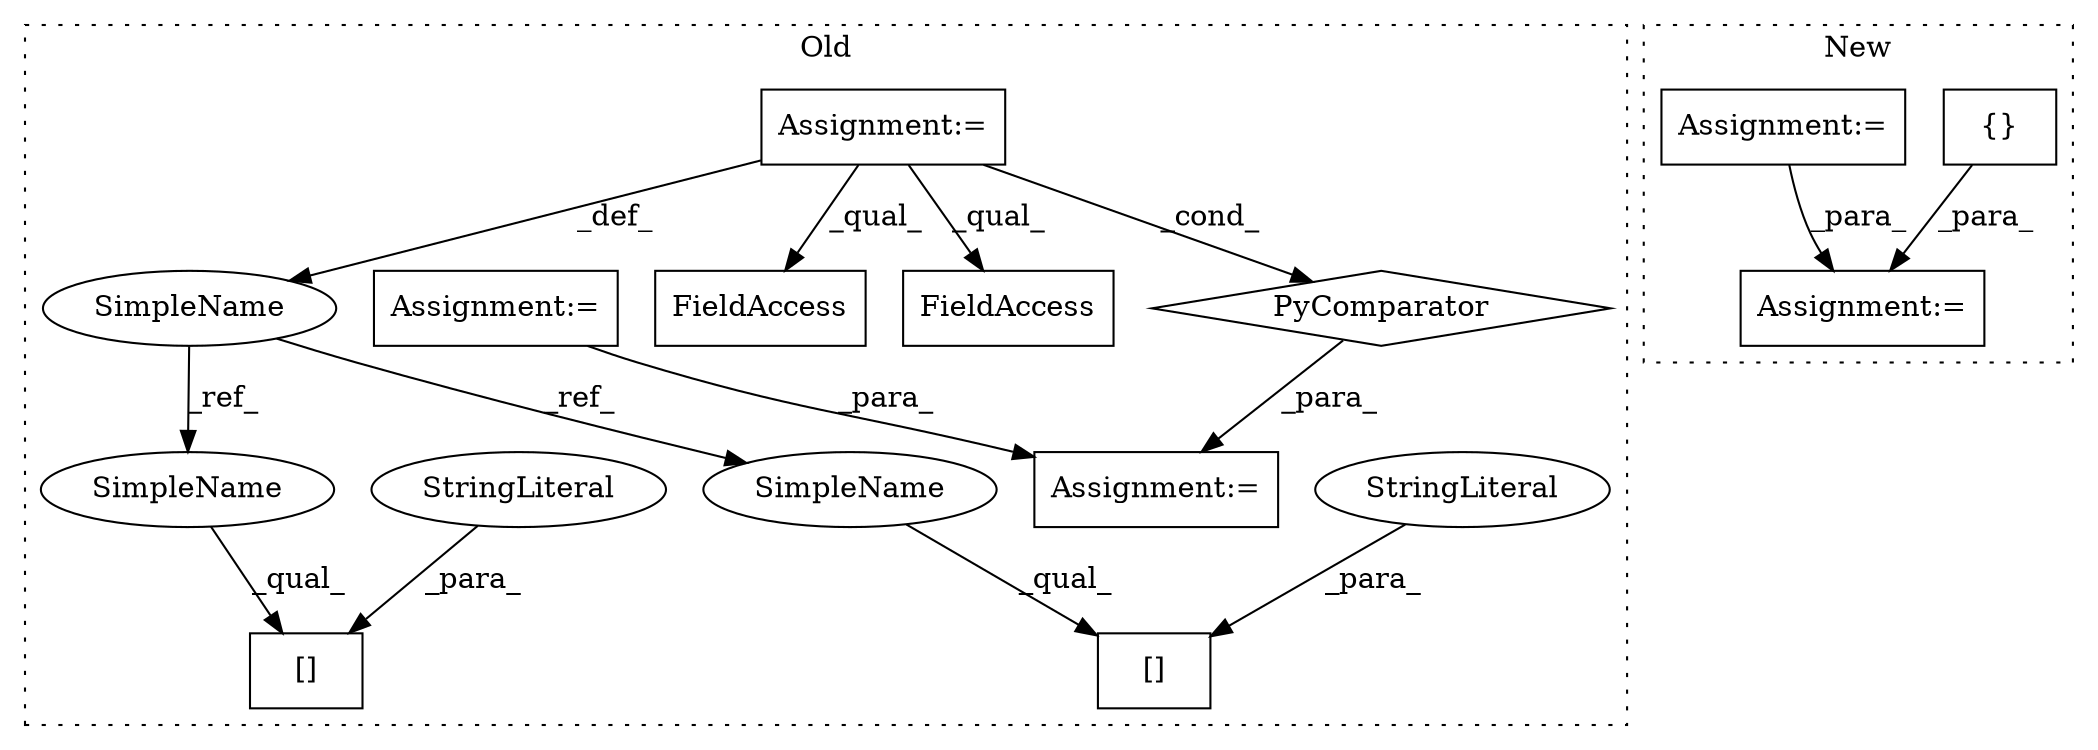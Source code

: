 digraph G {
subgraph cluster0 {
1 [label="[]" a="2" s="1543,1567" l="17,1" shape="box"];
4 [label="StringLiteral" a="45" s="1560" l="7" shape="ellipse"];
5 [label="Assignment:=" a="7" s="540" l="1" shape="box"];
7 [label="[]" a="2" s="1398,1423" l="17,1" shape="box"];
8 [label="StringLiteral" a="45" s="1415" l="8" shape="ellipse"];
9 [label="SimpleName" a="42" s="524" l="16" shape="ellipse"];
10 [label="FieldAccess" a="22" s="1462" l="9" shape="box"];
11 [label="FieldAccess" a="22" s="1317" l="9" shape="box"];
12 [label="Assignment:=" a="7" s="1290" l="1" shape="box"];
13 [label="PyComparator" a="113" s="1533" l="44" shape="diamond"];
14 [label="Assignment:=" a="7" s="1690" l="40" shape="box"];
15 [label="SimpleName" a="42" s="1398" l="16" shape="ellipse"];
16 [label="SimpleName" a="42" s="1543" l="16" shape="ellipse"];
label = "Old";
style="dotted";
}
subgraph cluster1 {
2 [label="{}" a="4" s="1037,1141" l="1,1" shape="box"];
3 [label="Assignment:=" a="7" s="1741" l="1" shape="box"];
6 [label="Assignment:=" a="7" s="786" l="1" shape="box"];
label = "New";
style="dotted";
}
2 -> 3 [label="_para_"];
4 -> 1 [label="_para_"];
5 -> 9 [label="_def_"];
5 -> 10 [label="_qual_"];
5 -> 13 [label="_cond_"];
5 -> 11 [label="_qual_"];
6 -> 3 [label="_para_"];
8 -> 7 [label="_para_"];
9 -> 16 [label="_ref_"];
9 -> 15 [label="_ref_"];
13 -> 12 [label="_para_"];
14 -> 12 [label="_para_"];
15 -> 7 [label="_qual_"];
16 -> 1 [label="_qual_"];
}